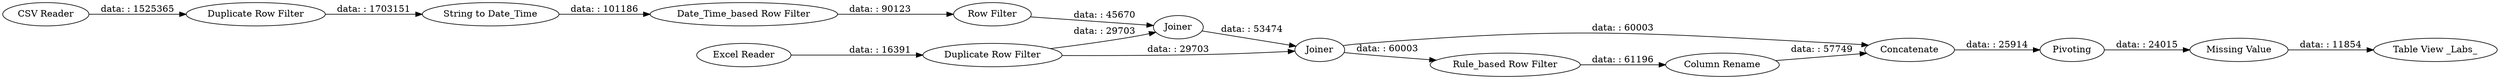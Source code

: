 digraph {
	"-4175292763653951812_27" [label=Concatenate]
	"-4175292763653951812_5" [label="Row Filter"]
	"-4175292763653951812_9" [label=Pivoting]
	"-4175292763653951812_12" [label="Missing Value"]
	"-4175292763653951812_22" [label="Duplicate Row Filter"]
	"-4175292763653951812_8" [label=Joiner]
	"-4175292763653951812_4" [label="String to Date_Time"]
	"-4175292763653951812_6" [label="Date_Time_based Row Filter"]
	"-4175292763653951812_1" [label="CSV Reader"]
	"-4175292763653951812_14" [label="Duplicate Row Filter"]
	"-4175292763653951812_25" [label="Rule_based Row Filter"]
	"-4175292763653951812_7" [label=Joiner]
	"-4175292763653951812_26" [label="Column Rename"]
	"-4175292763653951812_3" [label="Excel Reader"]
	"-4175292763653951812_23" [label="Table View _Labs_"]
	"-4175292763653951812_22" -> "-4175292763653951812_7" [label="data: : 29703"]
	"-4175292763653951812_27" -> "-4175292763653951812_9" [label="data: : 25914"]
	"-4175292763653951812_5" -> "-4175292763653951812_7" [label="data: : 45670"]
	"-4175292763653951812_26" -> "-4175292763653951812_27" [label="data: : 57749"]
	"-4175292763653951812_7" -> "-4175292763653951812_8" [label="data: : 53474"]
	"-4175292763653951812_25" -> "-4175292763653951812_26" [label="data: : 61196"]
	"-4175292763653951812_8" -> "-4175292763653951812_25" [label="data: : 60003"]
	"-4175292763653951812_1" -> "-4175292763653951812_14" [label="data: : 1525365"]
	"-4175292763653951812_8" -> "-4175292763653951812_27" [label="data: : 60003"]
	"-4175292763653951812_3" -> "-4175292763653951812_22" [label="data: : 16391"]
	"-4175292763653951812_4" -> "-4175292763653951812_6" [label="data: : 101186"]
	"-4175292763653951812_9" -> "-4175292763653951812_12" [label="data: : 24015"]
	"-4175292763653951812_14" -> "-4175292763653951812_4" [label="data: : 1703151"]
	"-4175292763653951812_6" -> "-4175292763653951812_5" [label="data: : 90123"]
	"-4175292763653951812_22" -> "-4175292763653951812_8" [label="data: : 29703"]
	"-4175292763653951812_12" -> "-4175292763653951812_23" [label="data: : 11854"]
	rankdir=LR
}
